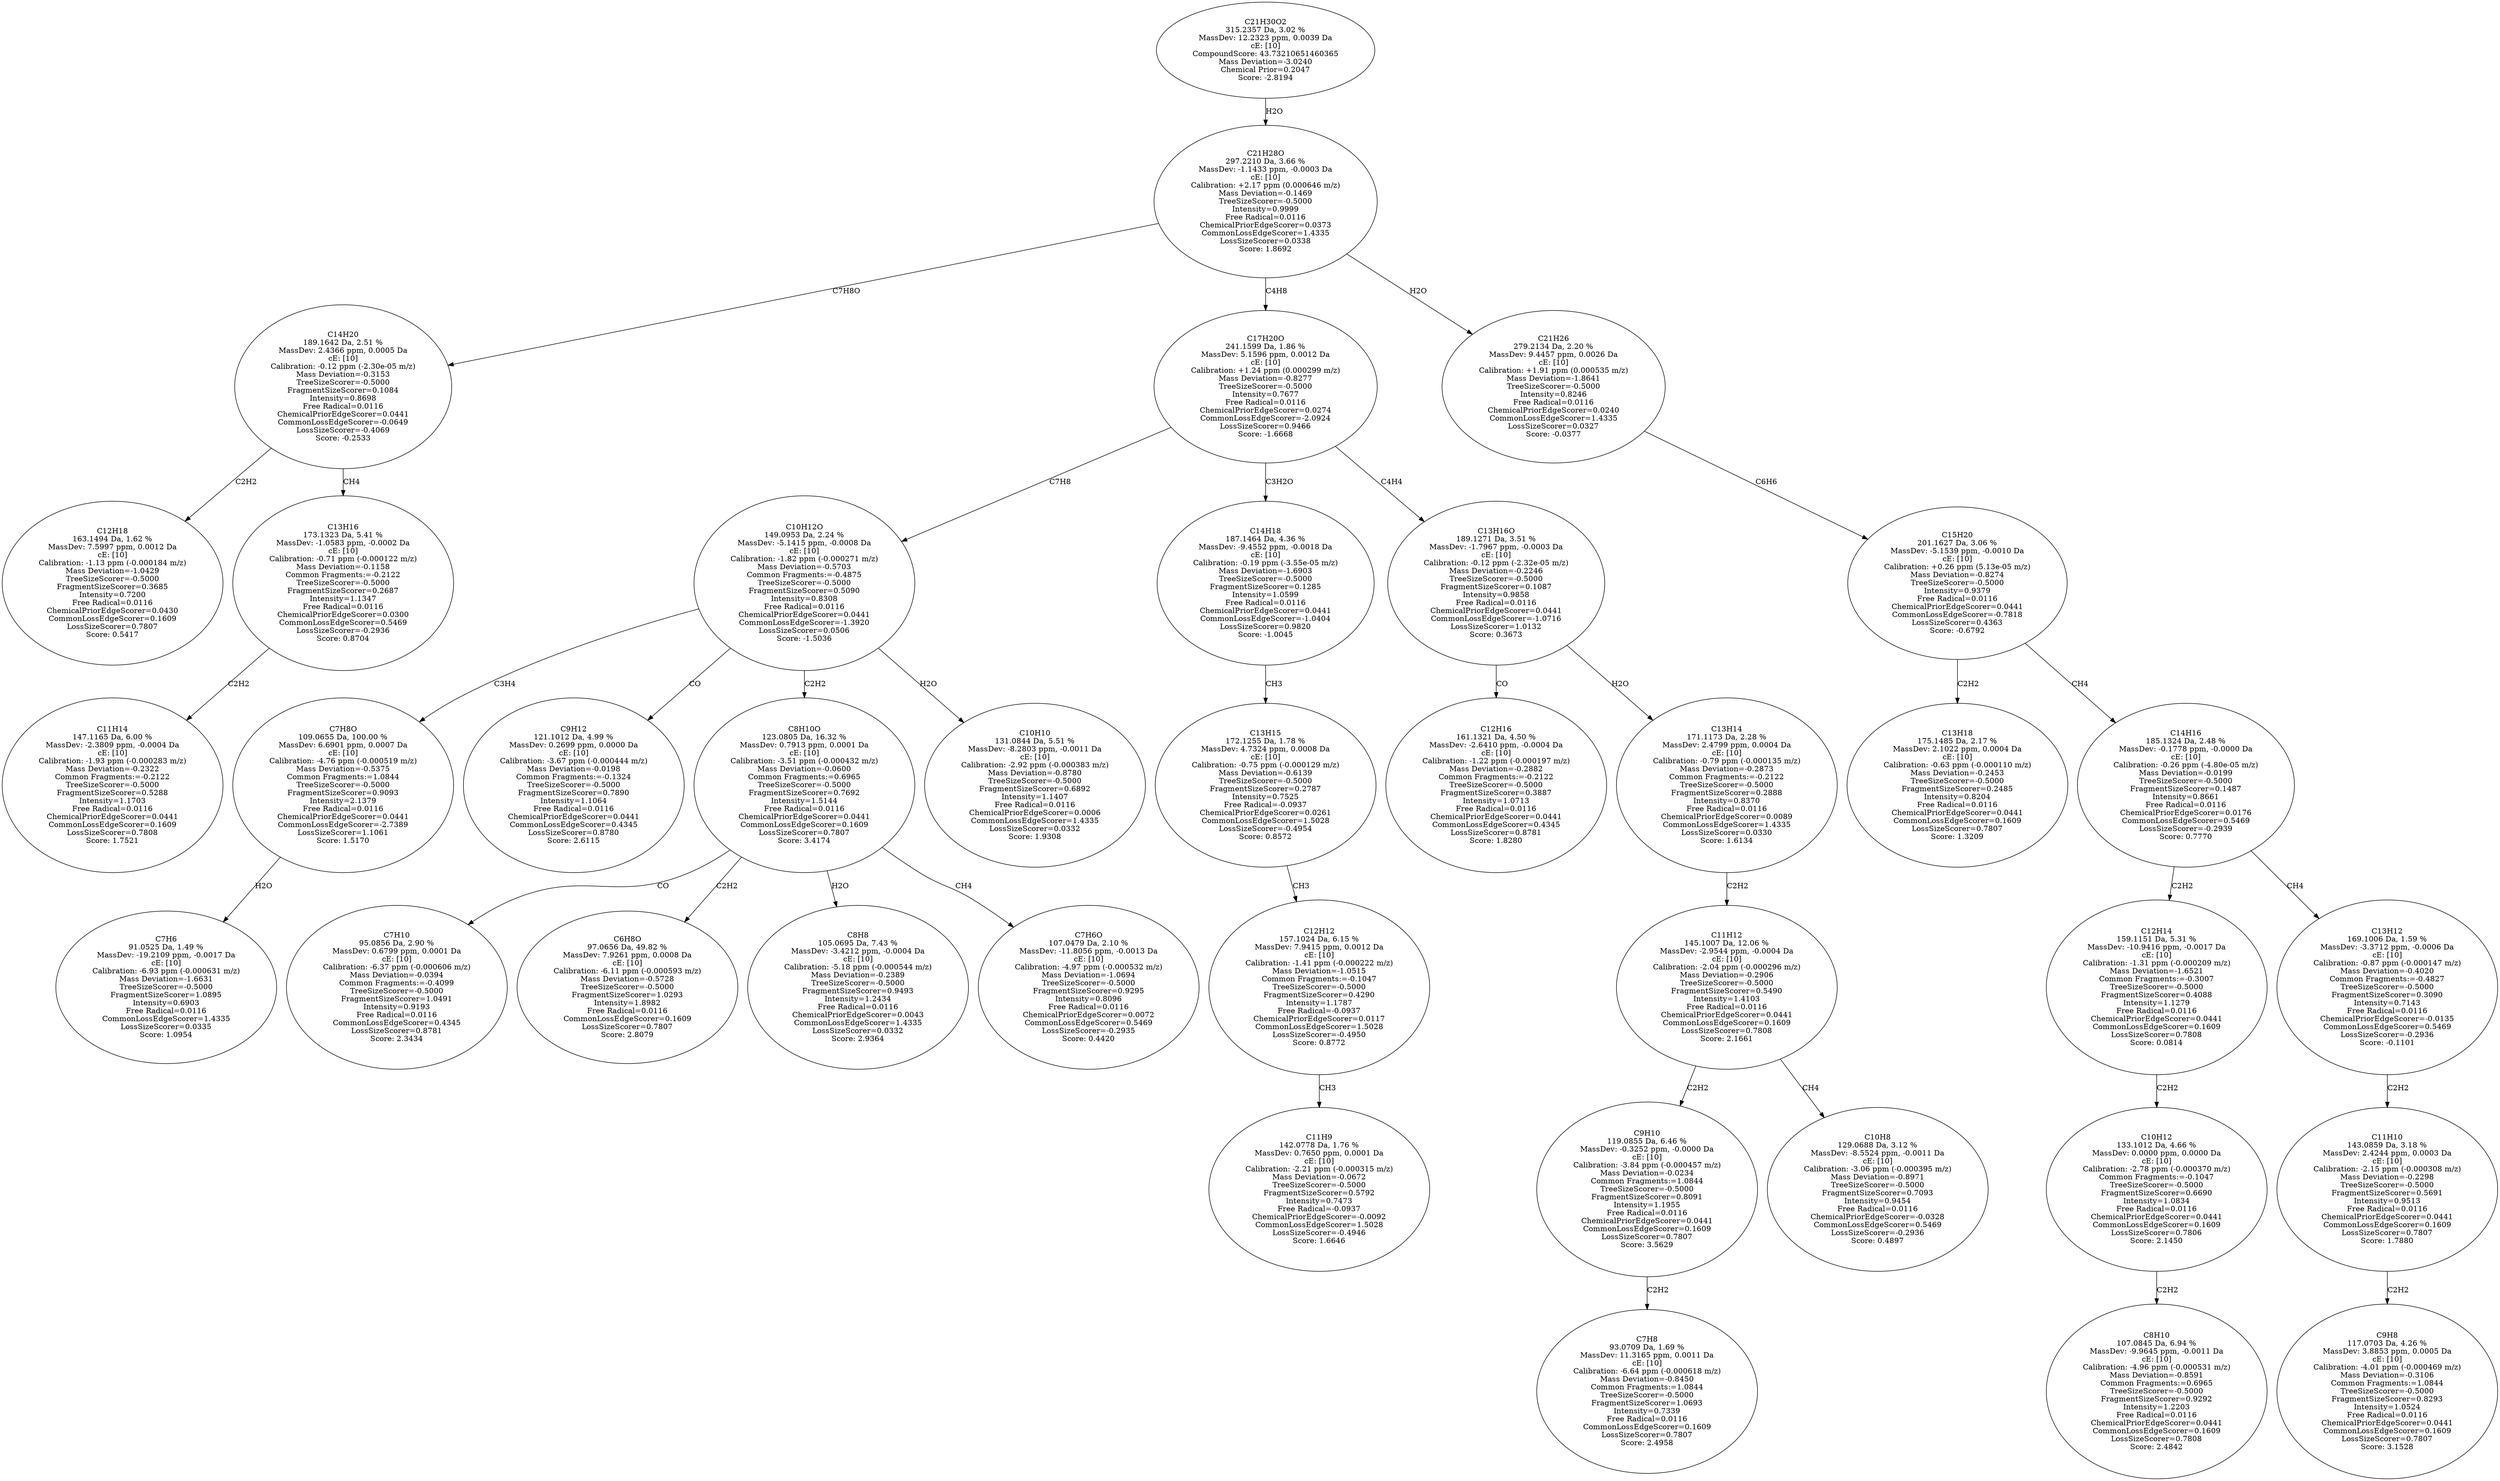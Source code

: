 strict digraph {
v1 [label="C12H18\n163.1494 Da, 1.62 %\nMassDev: 7.5997 ppm, 0.0012 Da\ncE: [10]\nCalibration: -1.13 ppm (-0.000184 m/z)\nMass Deviation=-1.0429\nTreeSizeScorer=-0.5000\nFragmentSizeScorer=0.3685\nIntensity=0.7200\nFree Radical=0.0116\nChemicalPriorEdgeScorer=0.0430\nCommonLossEdgeScorer=0.1609\nLossSizeScorer=0.7807\nScore: 0.5417"];
v2 [label="C11H14\n147.1165 Da, 6.00 %\nMassDev: -2.3809 ppm, -0.0004 Da\ncE: [10]\nCalibration: -1.93 ppm (-0.000283 m/z)\nMass Deviation=-0.2322\nCommon Fragments:=-0.2122\nTreeSizeScorer=-0.5000\nFragmentSizeScorer=0.5288\nIntensity=1.1703\nFree Radical=0.0116\nChemicalPriorEdgeScorer=0.0441\nCommonLossEdgeScorer=0.1609\nLossSizeScorer=0.7808\nScore: 1.7521"];
v3 [label="C13H16\n173.1323 Da, 5.41 %\nMassDev: -1.0583 ppm, -0.0002 Da\ncE: [10]\nCalibration: -0.71 ppm (-0.000122 m/z)\nMass Deviation=-0.1158\nCommon Fragments:=-0.2122\nTreeSizeScorer=-0.5000\nFragmentSizeScorer=0.2687\nIntensity=1.1347\nFree Radical=0.0116\nChemicalPriorEdgeScorer=0.0300\nCommonLossEdgeScorer=0.5469\nLossSizeScorer=-0.2936\nScore: 0.8704"];
v4 [label="C14H20\n189.1642 Da, 2.51 %\nMassDev: 2.4366 ppm, 0.0005 Da\ncE: [10]\nCalibration: -0.12 ppm (-2.30e-05 m/z)\nMass Deviation=-0.3153\nTreeSizeScorer=-0.5000\nFragmentSizeScorer=0.1084\nIntensity=0.8698\nFree Radical=0.0116\nChemicalPriorEdgeScorer=0.0441\nCommonLossEdgeScorer=-0.0649\nLossSizeScorer=-0.4069\nScore: -0.2533"];
v5 [label="C7H6\n91.0525 Da, 1.49 %\nMassDev: -19.2109 ppm, -0.0017 Da\ncE: [10]\nCalibration: -6.93 ppm (-0.000631 m/z)\nMass Deviation=-1.6631\nTreeSizeScorer=-0.5000\nFragmentSizeScorer=1.0895\nIntensity=0.6903\nFree Radical=0.0116\nCommonLossEdgeScorer=1.4335\nLossSizeScorer=0.0335\nScore: 1.0954"];
v6 [label="C7H8O\n109.0655 Da, 100.00 %\nMassDev: 6.6901 ppm, 0.0007 Da\ncE: [10]\nCalibration: -4.76 ppm (-0.000519 m/z)\nMass Deviation=-0.5375\nCommon Fragments:=1.0844\nTreeSizeScorer=-0.5000\nFragmentSizeScorer=0.9093\nIntensity=2.1379\nFree Radical=0.0116\nChemicalPriorEdgeScorer=0.0441\nCommonLossEdgeScorer=-2.7389\nLossSizeScorer=1.1061\nScore: 1.5170"];
v7 [label="C9H12\n121.1012 Da, 4.99 %\nMassDev: 0.2699 ppm, 0.0000 Da\ncE: [10]\nCalibration: -3.67 ppm (-0.000444 m/z)\nMass Deviation=-0.0198\nCommon Fragments:=-0.1324\nTreeSizeScorer=-0.5000\nFragmentSizeScorer=0.7890\nIntensity=1.1064\nFree Radical=0.0116\nChemicalPriorEdgeScorer=0.0441\nCommonLossEdgeScorer=0.4345\nLossSizeScorer=0.8780\nScore: 2.6115"];
v8 [label="C7H10\n95.0856 Da, 2.90 %\nMassDev: 0.6799 ppm, 0.0001 Da\ncE: [10]\nCalibration: -6.37 ppm (-0.000606 m/z)\nMass Deviation=-0.0394\nCommon Fragments:=-0.4099\nTreeSizeScorer=-0.5000\nFragmentSizeScorer=1.0491\nIntensity=0.9193\nFree Radical=0.0116\nCommonLossEdgeScorer=0.4345\nLossSizeScorer=0.8781\nScore: 2.3434"];
v9 [label="C6H8O\n97.0656 Da, 49.82 %\nMassDev: 7.9261 ppm, 0.0008 Da\ncE: [10]\nCalibration: -6.11 ppm (-0.000593 m/z)\nMass Deviation=-0.5728\nTreeSizeScorer=-0.5000\nFragmentSizeScorer=1.0293\nIntensity=1.8982\nFree Radical=0.0116\nCommonLossEdgeScorer=0.1609\nLossSizeScorer=0.7807\nScore: 2.8079"];
v10 [label="C8H8\n105.0695 Da, 7.43 %\nMassDev: -3.4212 ppm, -0.0004 Da\ncE: [10]\nCalibration: -5.18 ppm (-0.000544 m/z)\nMass Deviation=-0.2389\nTreeSizeScorer=-0.5000\nFragmentSizeScorer=0.9493\nIntensity=1.2434\nFree Radical=0.0116\nChemicalPriorEdgeScorer=0.0043\nCommonLossEdgeScorer=1.4335\nLossSizeScorer=0.0332\nScore: 2.9364"];
v11 [label="C7H6O\n107.0479 Da, 2.10 %\nMassDev: -11.8056 ppm, -0.0013 Da\ncE: [10]\nCalibration: -4.97 ppm (-0.000532 m/z)\nMass Deviation=-1.0694\nTreeSizeScorer=-0.5000\nFragmentSizeScorer=0.9295\nIntensity=0.8096\nFree Radical=0.0116\nChemicalPriorEdgeScorer=0.0072\nCommonLossEdgeScorer=0.5469\nLossSizeScorer=-0.2935\nScore: 0.4420"];
v12 [label="C8H10O\n123.0805 Da, 16.32 %\nMassDev: 0.7913 ppm, 0.0001 Da\ncE: [10]\nCalibration: -3.51 ppm (-0.000432 m/z)\nMass Deviation=-0.0600\nCommon Fragments:=0.6965\nTreeSizeScorer=-0.5000\nFragmentSizeScorer=0.7692\nIntensity=1.5144\nFree Radical=0.0116\nChemicalPriorEdgeScorer=0.0441\nCommonLossEdgeScorer=0.1609\nLossSizeScorer=0.7807\nScore: 3.4174"];
v13 [label="C10H10\n131.0844 Da, 5.51 %\nMassDev: -8.2803 ppm, -0.0011 Da\ncE: [10]\nCalibration: -2.92 ppm (-0.000383 m/z)\nMass Deviation=-0.8780\nTreeSizeScorer=-0.5000\nFragmentSizeScorer=0.6892\nIntensity=1.1407\nFree Radical=0.0116\nChemicalPriorEdgeScorer=0.0006\nCommonLossEdgeScorer=1.4335\nLossSizeScorer=0.0332\nScore: 1.9308"];
v14 [label="C10H12O\n149.0953 Da, 2.24 %\nMassDev: -5.1415 ppm, -0.0008 Da\ncE: [10]\nCalibration: -1.82 ppm (-0.000271 m/z)\nMass Deviation=-0.5703\nCommon Fragments:=-0.4875\nTreeSizeScorer=-0.5000\nFragmentSizeScorer=0.5090\nIntensity=0.8308\nFree Radical=0.0116\nChemicalPriorEdgeScorer=0.0441\nCommonLossEdgeScorer=-1.3920\nLossSizeScorer=0.0506\nScore: -1.5036"];
v15 [label="C11H9\n142.0778 Da, 1.76 %\nMassDev: 0.7650 ppm, 0.0001 Da\ncE: [10]\nCalibration: -2.21 ppm (-0.000315 m/z)\nMass Deviation=-0.0672\nTreeSizeScorer=-0.5000\nFragmentSizeScorer=0.5792\nIntensity=0.7473\nFree Radical=-0.0937\nChemicalPriorEdgeScorer=-0.0092\nCommonLossEdgeScorer=1.5028\nLossSizeScorer=-0.4946\nScore: 1.6646"];
v16 [label="C12H12\n157.1024 Da, 6.15 %\nMassDev: 7.9415 ppm, 0.0012 Da\ncE: [10]\nCalibration: -1.41 ppm (-0.000222 m/z)\nMass Deviation=-1.0515\nCommon Fragments:=-0.1047\nTreeSizeScorer=-0.5000\nFragmentSizeScorer=0.4290\nIntensity=1.1787\nFree Radical=-0.0937\nChemicalPriorEdgeScorer=0.0117\nCommonLossEdgeScorer=1.5028\nLossSizeScorer=-0.4950\nScore: 0.8772"];
v17 [label="C13H15\n172.1255 Da, 1.78 %\nMassDev: 4.7324 ppm, 0.0008 Da\ncE: [10]\nCalibration: -0.75 ppm (-0.000129 m/z)\nMass Deviation=-0.6139\nTreeSizeScorer=-0.5000\nFragmentSizeScorer=0.2787\nIntensity=0.7525\nFree Radical=-0.0937\nChemicalPriorEdgeScorer=0.0261\nCommonLossEdgeScorer=1.5028\nLossSizeScorer=-0.4954\nScore: 0.8572"];
v18 [label="C14H18\n187.1464 Da, 4.36 %\nMassDev: -9.4552 ppm, -0.0018 Da\ncE: [10]\nCalibration: -0.19 ppm (-3.55e-05 m/z)\nMass Deviation=-1.6903\nTreeSizeScorer=-0.5000\nFragmentSizeScorer=0.1285\nIntensity=1.0599\nFree Radical=0.0116\nChemicalPriorEdgeScorer=0.0441\nCommonLossEdgeScorer=-1.0404\nLossSizeScorer=0.9820\nScore: -1.0045"];
v19 [label="C12H16\n161.1321 Da, 4.50 %\nMassDev: -2.6410 ppm, -0.0004 Da\ncE: [10]\nCalibration: -1.22 ppm (-0.000197 m/z)\nMass Deviation=-0.2882\nCommon Fragments:=-0.2122\nTreeSizeScorer=-0.5000\nFragmentSizeScorer=0.3887\nIntensity=1.0713\nFree Radical=0.0116\nChemicalPriorEdgeScorer=0.0441\nCommonLossEdgeScorer=0.4345\nLossSizeScorer=0.8781\nScore: 1.8280"];
v20 [label="C7H8\n93.0709 Da, 1.69 %\nMassDev: 11.3165 ppm, 0.0011 Da\ncE: [10]\nCalibration: -6.64 ppm (-0.000618 m/z)\nMass Deviation=-0.8450\nCommon Fragments:=1.0844\nTreeSizeScorer=-0.5000\nFragmentSizeScorer=1.0693\nIntensity=0.7339\nFree Radical=0.0116\nCommonLossEdgeScorer=0.1609\nLossSizeScorer=0.7807\nScore: 2.4958"];
v21 [label="C9H10\n119.0855 Da, 6.46 %\nMassDev: -0.3252 ppm, -0.0000 Da\ncE: [10]\nCalibration: -3.84 ppm (-0.000457 m/z)\nMass Deviation=-0.0234\nCommon Fragments:=1.0844\nTreeSizeScorer=-0.5000\nFragmentSizeScorer=0.8091\nIntensity=1.1955\nFree Radical=0.0116\nChemicalPriorEdgeScorer=0.0441\nCommonLossEdgeScorer=0.1609\nLossSizeScorer=0.7807\nScore: 3.5629"];
v22 [label="C10H8\n129.0688 Da, 3.12 %\nMassDev: -8.5524 ppm, -0.0011 Da\ncE: [10]\nCalibration: -3.06 ppm (-0.000395 m/z)\nMass Deviation=-0.8971\nTreeSizeScorer=-0.5000\nFragmentSizeScorer=0.7093\nIntensity=0.9454\nFree Radical=0.0116\nChemicalPriorEdgeScorer=-0.0328\nCommonLossEdgeScorer=0.5469\nLossSizeScorer=-0.2936\nScore: 0.4897"];
v23 [label="C11H12\n145.1007 Da, 12.06 %\nMassDev: -2.9544 ppm, -0.0004 Da\ncE: [10]\nCalibration: -2.04 ppm (-0.000296 m/z)\nMass Deviation=-0.2906\nTreeSizeScorer=-0.5000\nFragmentSizeScorer=0.5490\nIntensity=1.4103\nFree Radical=0.0116\nChemicalPriorEdgeScorer=0.0441\nCommonLossEdgeScorer=0.1609\nLossSizeScorer=0.7808\nScore: 2.1661"];
v24 [label="C13H14\n171.1173 Da, 2.28 %\nMassDev: 2.4799 ppm, 0.0004 Da\ncE: [10]\nCalibration: -0.79 ppm (-0.000135 m/z)\nMass Deviation=-0.2873\nCommon Fragments:=-0.2122\nTreeSizeScorer=-0.5000\nFragmentSizeScorer=0.2888\nIntensity=0.8370\nFree Radical=0.0116\nChemicalPriorEdgeScorer=0.0089\nCommonLossEdgeScorer=1.4335\nLossSizeScorer=0.0330\nScore: 1.6134"];
v25 [label="C13H16O\n189.1271 Da, 3.51 %\nMassDev: -1.7967 ppm, -0.0003 Da\ncE: [10]\nCalibration: -0.12 ppm (-2.32e-05 m/z)\nMass Deviation=-0.2246\nTreeSizeScorer=-0.5000\nFragmentSizeScorer=0.1087\nIntensity=0.9858\nFree Radical=0.0116\nChemicalPriorEdgeScorer=0.0441\nCommonLossEdgeScorer=-1.0716\nLossSizeScorer=1.0132\nScore: 0.3673"];
v26 [label="C17H20O\n241.1599 Da, 1.86 %\nMassDev: 5.1596 ppm, 0.0012 Da\ncE: [10]\nCalibration: +1.24 ppm (0.000299 m/z)\nMass Deviation=-0.8277\nTreeSizeScorer=-0.5000\nIntensity=0.7677\nFree Radical=0.0116\nChemicalPriorEdgeScorer=0.0274\nCommonLossEdgeScorer=-2.0924\nLossSizeScorer=0.9466\nScore: -1.6668"];
v27 [label="C13H18\n175.1485 Da, 2.17 %\nMassDev: 2.1022 ppm, 0.0004 Da\ncE: [10]\nCalibration: -0.63 ppm (-0.000110 m/z)\nMass Deviation=-0.2453\nTreeSizeScorer=-0.5000\nFragmentSizeScorer=0.2485\nIntensity=0.8204\nFree Radical=0.0116\nChemicalPriorEdgeScorer=0.0441\nCommonLossEdgeScorer=0.1609\nLossSizeScorer=0.7807\nScore: 1.3209"];
v28 [label="C8H10\n107.0845 Da, 6.94 %\nMassDev: -9.9645 ppm, -0.0011 Da\ncE: [10]\nCalibration: -4.96 ppm (-0.000531 m/z)\nMass Deviation=-0.8591\nCommon Fragments:=0.6965\nTreeSizeScorer=-0.5000\nFragmentSizeScorer=0.9292\nIntensity=1.2203\nFree Radical=0.0116\nChemicalPriorEdgeScorer=0.0441\nCommonLossEdgeScorer=0.1609\nLossSizeScorer=0.7808\nScore: 2.4842"];
v29 [label="C10H12\n133.1012 Da, 4.66 %\nMassDev: 0.0000 ppm, 0.0000 Da\ncE: [10]\nCalibration: -2.78 ppm (-0.000370 m/z)\nCommon Fragments:=-0.1047\nTreeSizeScorer=-0.5000\nFragmentSizeScorer=0.6690\nIntensity=1.0834\nFree Radical=0.0116\nChemicalPriorEdgeScorer=0.0441\nCommonLossEdgeScorer=0.1609\nLossSizeScorer=0.7806\nScore: 2.1450"];
v30 [label="C12H14\n159.1151 Da, 5.31 %\nMassDev: -10.9416 ppm, -0.0017 Da\ncE: [10]\nCalibration: -1.31 ppm (-0.000209 m/z)\nMass Deviation=-1.6521\nCommon Fragments:=-0.3007\nTreeSizeScorer=-0.5000\nFragmentSizeScorer=0.4088\nIntensity=1.1279\nFree Radical=0.0116\nChemicalPriorEdgeScorer=0.0441\nCommonLossEdgeScorer=0.1609\nLossSizeScorer=0.7808\nScore: 0.0814"];
v31 [label="C9H8\n117.0703 Da, 4.26 %\nMassDev: 3.8853 ppm, 0.0005 Da\ncE: [10]\nCalibration: -4.01 ppm (-0.000469 m/z)\nMass Deviation=-0.3106\nCommon Fragments:=1.0844\nTreeSizeScorer=-0.5000\nFragmentSizeScorer=0.8293\nIntensity=1.0524\nFree Radical=0.0116\nChemicalPriorEdgeScorer=0.0441\nCommonLossEdgeScorer=0.1609\nLossSizeScorer=0.7807\nScore: 3.1528"];
v32 [label="C11H10\n143.0859 Da, 3.18 %\nMassDev: 2.4244 ppm, 0.0003 Da\ncE: [10]\nCalibration: -2.15 ppm (-0.000308 m/z)\nMass Deviation=-0.2298\nTreeSizeScorer=-0.5000\nFragmentSizeScorer=0.5691\nIntensity=0.9513\nFree Radical=0.0116\nChemicalPriorEdgeScorer=0.0441\nCommonLossEdgeScorer=0.1609\nLossSizeScorer=0.7807\nScore: 1.7880"];
v33 [label="C13H12\n169.1006 Da, 1.59 %\nMassDev: -3.3712 ppm, -0.0006 Da\ncE: [10]\nCalibration: -0.87 ppm (-0.000147 m/z)\nMass Deviation=-0.4020\nCommon Fragments:=-0.4827\nTreeSizeScorer=-0.5000\nFragmentSizeScorer=0.3090\nIntensity=0.7143\nFree Radical=0.0116\nChemicalPriorEdgeScorer=-0.0135\nCommonLossEdgeScorer=0.5469\nLossSizeScorer=-0.2936\nScore: -0.1101"];
v34 [label="C14H16\n185.1324 Da, 2.48 %\nMassDev: -0.1778 ppm, -0.0000 Da\ncE: [10]\nCalibration: -0.26 ppm (-4.80e-05 m/z)\nMass Deviation=-0.0199\nTreeSizeScorer=-0.5000\nFragmentSizeScorer=0.1487\nIntensity=0.8661\nFree Radical=0.0116\nChemicalPriorEdgeScorer=0.0176\nCommonLossEdgeScorer=0.5469\nLossSizeScorer=-0.2939\nScore: 0.7770"];
v35 [label="C15H20\n201.1627 Da, 3.06 %\nMassDev: -5.1539 ppm, -0.0010 Da\ncE: [10]\nCalibration: +0.26 ppm (5.13e-05 m/z)\nMass Deviation=-0.8274\nTreeSizeScorer=-0.5000\nIntensity=0.9379\nFree Radical=0.0116\nChemicalPriorEdgeScorer=0.0441\nCommonLossEdgeScorer=-0.7818\nLossSizeScorer=0.4363\nScore: -0.6792"];
v36 [label="C21H26\n279.2134 Da, 2.20 %\nMassDev: 9.4457 ppm, 0.0026 Da\ncE: [10]\nCalibration: +1.91 ppm (0.000535 m/z)\nMass Deviation=-1.8641\nTreeSizeScorer=-0.5000\nIntensity=0.8246\nFree Radical=0.0116\nChemicalPriorEdgeScorer=0.0240\nCommonLossEdgeScorer=1.4335\nLossSizeScorer=0.0327\nScore: -0.0377"];
v37 [label="C21H28O\n297.2210 Da, 3.66 %\nMassDev: -1.1433 ppm, -0.0003 Da\ncE: [10]\nCalibration: +2.17 ppm (0.000646 m/z)\nMass Deviation=-0.1469\nTreeSizeScorer=-0.5000\nIntensity=0.9999\nFree Radical=0.0116\nChemicalPriorEdgeScorer=0.0373\nCommonLossEdgeScorer=1.4335\nLossSizeScorer=0.0338\nScore: 1.8692"];
v38 [label="C21H30O2\n315.2357 Da, 3.02 %\nMassDev: 12.2323 ppm, 0.0039 Da\ncE: [10]\nCompoundScore: 43.73210651460365\nMass Deviation=-3.0240\nChemical Prior=0.2047\nScore: -2.8194"];
v4 -> v1 [label="C2H2"];
v3 -> v2 [label="C2H2"];
v4 -> v3 [label="CH4"];
v37 -> v4 [label="C7H8O"];
v6 -> v5 [label="H2O"];
v14 -> v6 [label="C3H4"];
v14 -> v7 [label="CO"];
v12 -> v8 [label="CO"];
v12 -> v9 [label="C2H2"];
v12 -> v10 [label="H2O"];
v12 -> v11 [label="CH4"];
v14 -> v12 [label="C2H2"];
v14 -> v13 [label="H2O"];
v26 -> v14 [label="C7H8"];
v16 -> v15 [label="CH3"];
v17 -> v16 [label="CH3"];
v18 -> v17 [label="CH3"];
v26 -> v18 [label="C3H2O"];
v25 -> v19 [label="CO"];
v21 -> v20 [label="C2H2"];
v23 -> v21 [label="C2H2"];
v23 -> v22 [label="CH4"];
v24 -> v23 [label="C2H2"];
v25 -> v24 [label="H2O"];
v26 -> v25 [label="C4H4"];
v37 -> v26 [label="C4H8"];
v35 -> v27 [label="C2H2"];
v29 -> v28 [label="C2H2"];
v30 -> v29 [label="C2H2"];
v34 -> v30 [label="C2H2"];
v32 -> v31 [label="C2H2"];
v33 -> v32 [label="C2H2"];
v34 -> v33 [label="CH4"];
v35 -> v34 [label="CH4"];
v36 -> v35 [label="C6H6"];
v37 -> v36 [label="H2O"];
v38 -> v37 [label="H2O"];
}